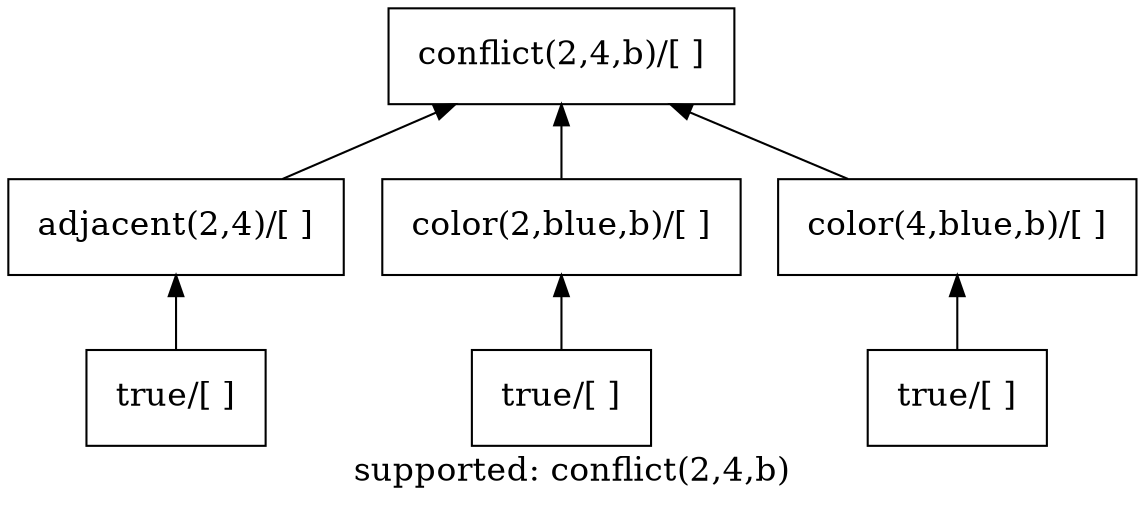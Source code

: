 digraph {
# layout=neato ;
graph[margin=0];
fontsize=16;
rankdir=BT;
node [fontsize=16;margin=0.2;shape=rectangle];
#1 -- 2;
#1 -- 3;
#1 -- 4;
#1 -- 5;
#2 -- 3;
#2 -- 4;
#3 -- 4;
#4 -- 5;
label="supported: conflict(2,4,b)"
 A [label="conflict(2,4,b)/[ ]"];
 B [label="adjacent(2,4)/[ ]"];
 C [label="color(2,blue,b)/[ ]"];
 D [label="color(4,blue,b)/[ ]"];
 E [label="true/[ ]"];
 F [label="true/[ ]"];
 G [label="true/[ ]"];
 E -> B -> A ;
 F -> C -> A ;
 G -> D -> A ;
}